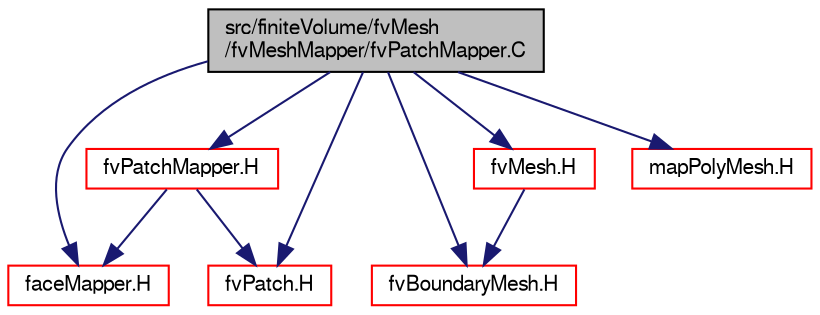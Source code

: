digraph "src/finiteVolume/fvMesh/fvMeshMapper/fvPatchMapper.C"
{
  bgcolor="transparent";
  edge [fontname="FreeSans",fontsize="10",labelfontname="FreeSans",labelfontsize="10"];
  node [fontname="FreeSans",fontsize="10",shape=record];
  Node0 [label="src/finiteVolume/fvMesh\l/fvMeshMapper/fvPatchMapper.C",height=0.2,width=0.4,color="black", fillcolor="grey75", style="filled", fontcolor="black"];
  Node0 -> Node1 [color="midnightblue",fontsize="10",style="solid",fontname="FreeSans"];
  Node1 [label="fvPatchMapper.H",height=0.2,width=0.4,color="red",URL="$a03551.html"];
  Node1 -> Node102 [color="midnightblue",fontsize="10",style="solid",fontname="FreeSans"];
  Node102 [label="faceMapper.H",height=0.2,width=0.4,color="red",URL="$a11558.html"];
  Node1 -> Node107 [color="midnightblue",fontsize="10",style="solid",fontname="FreeSans"];
  Node107 [label="fvPatch.H",height=0.2,width=0.4,color="red",URL="$a03686.html"];
  Node0 -> Node107 [color="midnightblue",fontsize="10",style="solid",fontname="FreeSans"];
  Node0 -> Node161 [color="midnightblue",fontsize="10",style="solid",fontname="FreeSans"];
  Node161 [label="fvBoundaryMesh.H",height=0.2,width=0.4,color="red",URL="$a03527.html"];
  Node0 -> Node170 [color="midnightblue",fontsize="10",style="solid",fontname="FreeSans"];
  Node170 [label="fvMesh.H",height=0.2,width=0.4,color="red",URL="$a03533.html"];
  Node170 -> Node161 [color="midnightblue",fontsize="10",style="solid",fontname="FreeSans"];
  Node0 -> Node272 [color="midnightblue",fontsize="10",style="solid",fontname="FreeSans"];
  Node272 [label="mapPolyMesh.H",height=0.2,width=0.4,color="red",URL="$a11597.html"];
  Node0 -> Node102 [color="midnightblue",fontsize="10",style="solid",fontname="FreeSans"];
}

